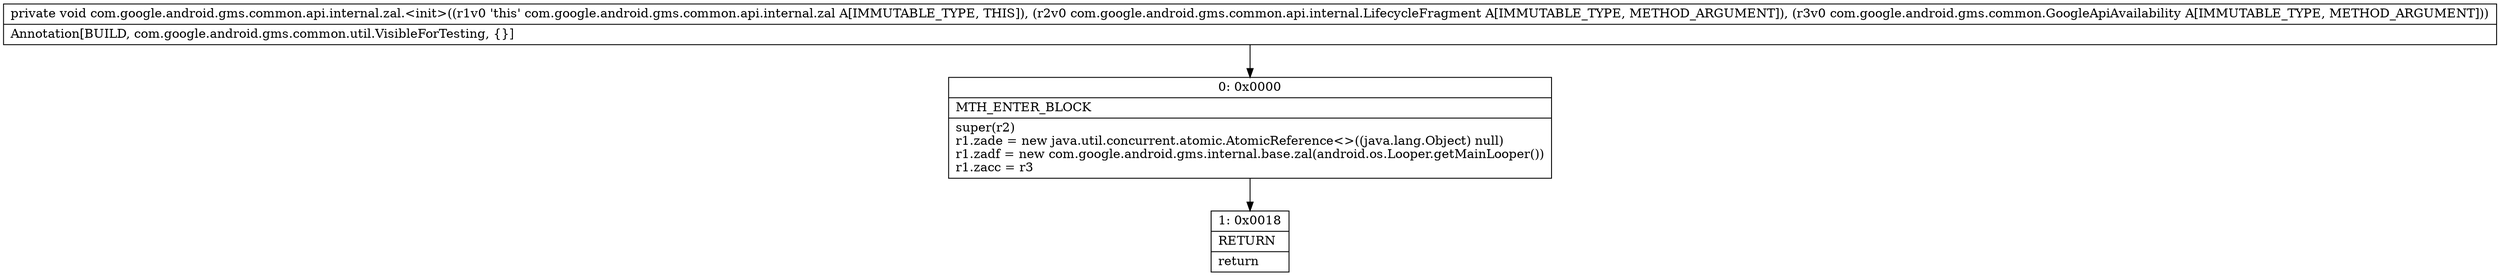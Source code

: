 digraph "CFG forcom.google.android.gms.common.api.internal.zal.\<init\>(Lcom\/google\/android\/gms\/common\/api\/internal\/LifecycleFragment;Lcom\/google\/android\/gms\/common\/GoogleApiAvailability;)V" {
Node_0 [shape=record,label="{0\:\ 0x0000|MTH_ENTER_BLOCK\l|super(r2)\lr1.zade = new java.util.concurrent.atomic.AtomicReference\<\>((java.lang.Object) null)\lr1.zadf = new com.google.android.gms.internal.base.zal(android.os.Looper.getMainLooper())\lr1.zacc = r3\l}"];
Node_1 [shape=record,label="{1\:\ 0x0018|RETURN\l|return\l}"];
MethodNode[shape=record,label="{private void com.google.android.gms.common.api.internal.zal.\<init\>((r1v0 'this' com.google.android.gms.common.api.internal.zal A[IMMUTABLE_TYPE, THIS]), (r2v0 com.google.android.gms.common.api.internal.LifecycleFragment A[IMMUTABLE_TYPE, METHOD_ARGUMENT]), (r3v0 com.google.android.gms.common.GoogleApiAvailability A[IMMUTABLE_TYPE, METHOD_ARGUMENT]))  | Annotation[BUILD, com.google.android.gms.common.util.VisibleForTesting, \{\}]\l}"];
MethodNode -> Node_0;
Node_0 -> Node_1;
}

